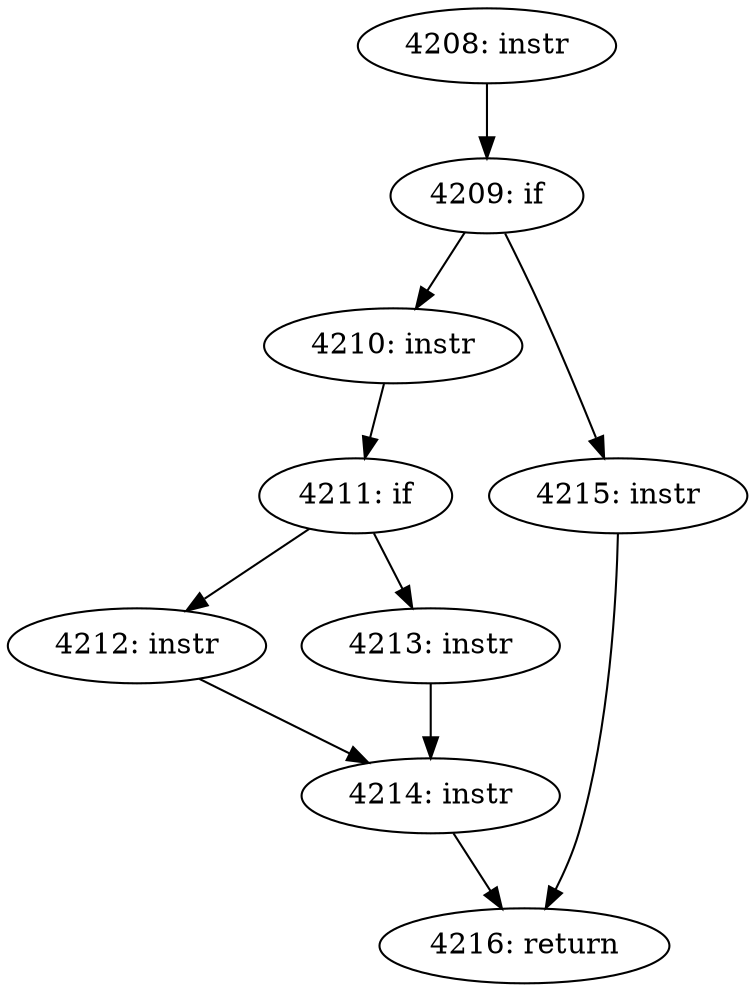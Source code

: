digraph CFG_tcp_ack_probe {
4208 [label="4208: instr"]
	4208 -> 4209
4209 [label="4209: if"]
	4209 -> 4210
	4209 -> 4215
4210 [label="4210: instr"]
	4210 -> 4211
4211 [label="4211: if"]
	4211 -> 4212
	4211 -> 4213
4212 [label="4212: instr"]
	4212 -> 4214
4213 [label="4213: instr"]
	4213 -> 4214
4214 [label="4214: instr"]
	4214 -> 4216
4215 [label="4215: instr"]
	4215 -> 4216
4216 [label="4216: return"]
	
}
